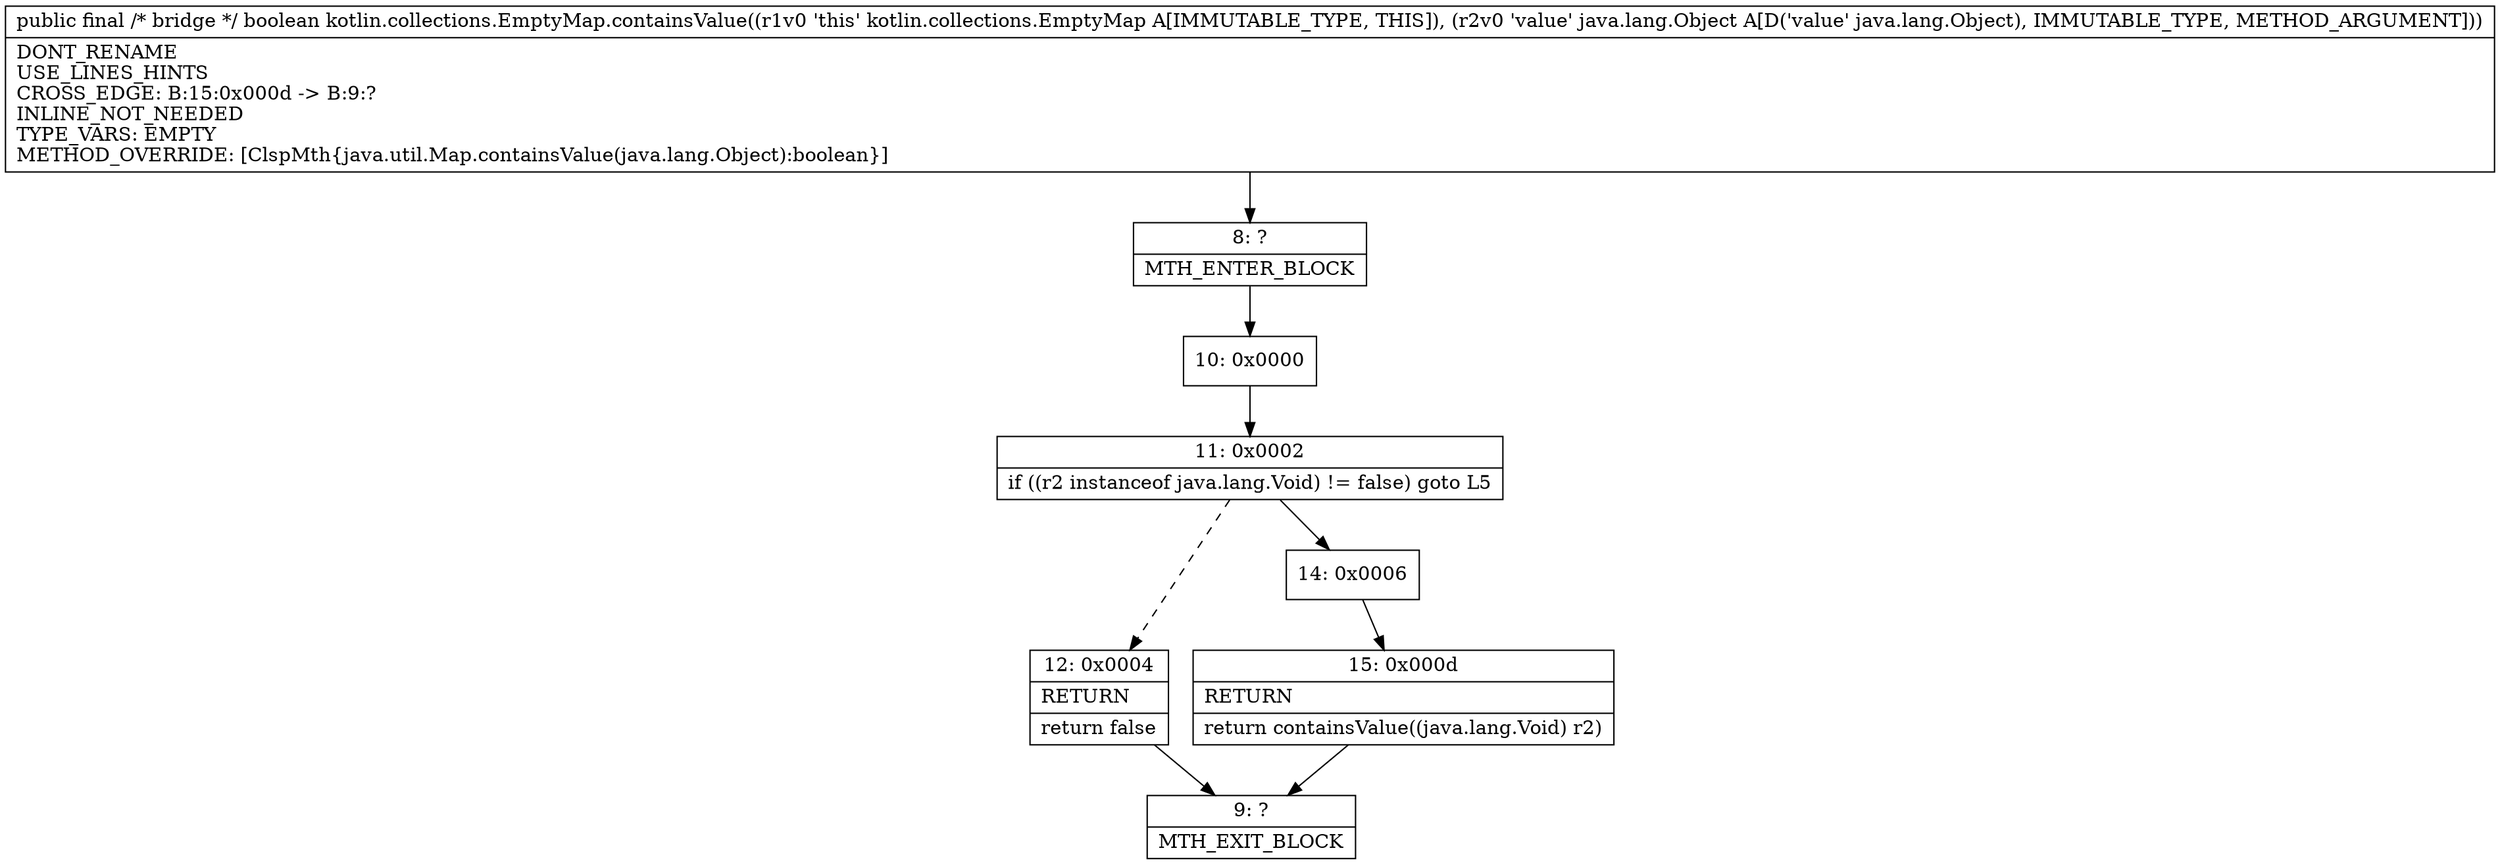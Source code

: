 digraph "CFG forkotlin.collections.EmptyMap.containsValue(Ljava\/lang\/Object;)Z" {
Node_8 [shape=record,label="{8\:\ ?|MTH_ENTER_BLOCK\l}"];
Node_10 [shape=record,label="{10\:\ 0x0000}"];
Node_11 [shape=record,label="{11\:\ 0x0002|if ((r2 instanceof java.lang.Void) != false) goto L5\l}"];
Node_12 [shape=record,label="{12\:\ 0x0004|RETURN\l|return false\l}"];
Node_9 [shape=record,label="{9\:\ ?|MTH_EXIT_BLOCK\l}"];
Node_14 [shape=record,label="{14\:\ 0x0006}"];
Node_15 [shape=record,label="{15\:\ 0x000d|RETURN\l|return containsValue((java.lang.Void) r2)\l}"];
MethodNode[shape=record,label="{public final \/* bridge *\/ boolean kotlin.collections.EmptyMap.containsValue((r1v0 'this' kotlin.collections.EmptyMap A[IMMUTABLE_TYPE, THIS]), (r2v0 'value' java.lang.Object A[D('value' java.lang.Object), IMMUTABLE_TYPE, METHOD_ARGUMENT]))  | DONT_RENAME\lUSE_LINES_HINTS\lCROSS_EDGE: B:15:0x000d \-\> B:9:?\lINLINE_NOT_NEEDED\lTYPE_VARS: EMPTY\lMETHOD_OVERRIDE: [ClspMth\{java.util.Map.containsValue(java.lang.Object):boolean\}]\l}"];
MethodNode -> Node_8;Node_8 -> Node_10;
Node_10 -> Node_11;
Node_11 -> Node_12[style=dashed];
Node_11 -> Node_14;
Node_12 -> Node_9;
Node_14 -> Node_15;
Node_15 -> Node_9;
}

